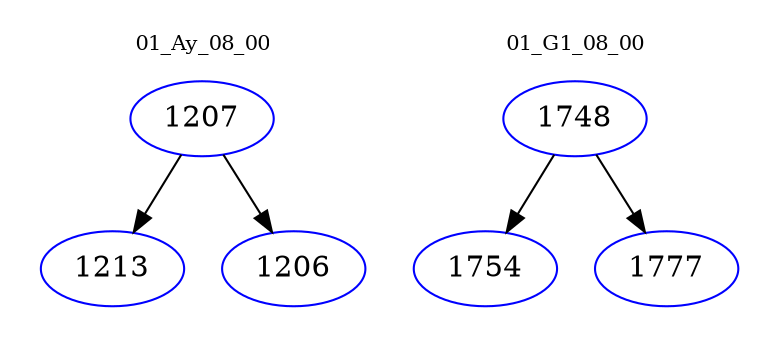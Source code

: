 digraph{
subgraph cluster_0 {
color = white
label = "01_Ay_08_00";
fontsize=10;
T0_1207 [label="1207", color="blue"]
T0_1207 -> T0_1213 [color="black"]
T0_1213 [label="1213", color="blue"]
T0_1207 -> T0_1206 [color="black"]
T0_1206 [label="1206", color="blue"]
}
subgraph cluster_1 {
color = white
label = "01_G1_08_00";
fontsize=10;
T1_1748 [label="1748", color="blue"]
T1_1748 -> T1_1754 [color="black"]
T1_1754 [label="1754", color="blue"]
T1_1748 -> T1_1777 [color="black"]
T1_1777 [label="1777", color="blue"]
}
}
